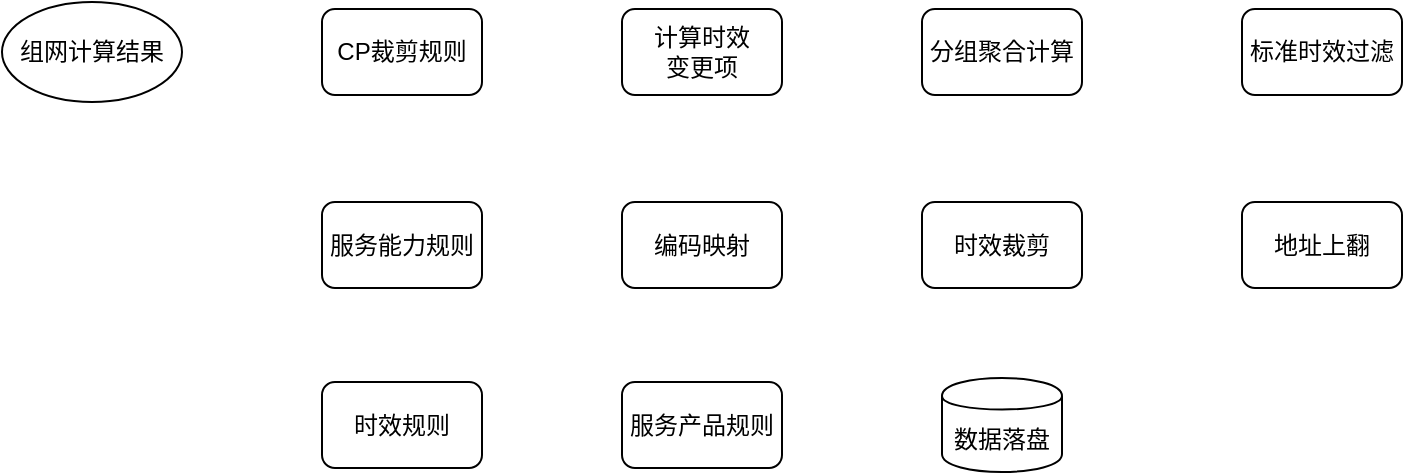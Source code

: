 <mxfile version="12.3.1" type="github" pages="1">
  <diagram id="Af5edt5PwYTcpyoGtm6h" name="Page-1">
    <mxGraphModel dx="946" dy="542" grid="1" gridSize="10" guides="1" tooltips="1" connect="1" arrows="1" fold="1" page="1" pageScale="1" pageWidth="827" pageHeight="1169" math="0" shadow="0">
      <root>
        <mxCell id="0"/>
        <mxCell id="1" parent="0"/>
        <mxCell id="oVEg28nPq0HRCkzIB7og-1" value="组网计算结果" style="ellipse;whiteSpace=wrap;html=1;" vertex="1" parent="1">
          <mxGeometry x="110" y="150" width="90" height="50" as="geometry"/>
        </mxCell>
        <mxCell id="oVEg28nPq0HRCkzIB7og-2" value="CP裁剪规则" style="rounded=1;whiteSpace=wrap;html=1;" vertex="1" parent="1">
          <mxGeometry x="270" y="153.5" width="80" height="43" as="geometry"/>
        </mxCell>
        <mxCell id="oVEg28nPq0HRCkzIB7og-3" value="计算时效&lt;br&gt;变更项" style="rounded=1;whiteSpace=wrap;html=1;" vertex="1" parent="1">
          <mxGeometry x="420" y="153.5" width="80" height="43" as="geometry"/>
        </mxCell>
        <mxCell id="oVEg28nPq0HRCkzIB7og-4" value="分组聚合计算" style="rounded=1;whiteSpace=wrap;html=1;" vertex="1" parent="1">
          <mxGeometry x="570" y="153.5" width="80" height="43" as="geometry"/>
        </mxCell>
        <mxCell id="oVEg28nPq0HRCkzIB7og-5" value="标准时效过滤" style="rounded=1;whiteSpace=wrap;html=1;" vertex="1" parent="1">
          <mxGeometry x="730" y="153.5" width="80" height="43" as="geometry"/>
        </mxCell>
        <mxCell id="oVEg28nPq0HRCkzIB7og-6" value="地址上翻" style="rounded=1;whiteSpace=wrap;html=1;" vertex="1" parent="1">
          <mxGeometry x="730" y="250" width="80" height="43" as="geometry"/>
        </mxCell>
        <mxCell id="oVEg28nPq0HRCkzIB7og-7" value="时效裁剪" style="rounded=1;whiteSpace=wrap;html=1;" vertex="1" parent="1">
          <mxGeometry x="570" y="250" width="80" height="43" as="geometry"/>
        </mxCell>
        <mxCell id="oVEg28nPq0HRCkzIB7og-8" value="编码映射" style="rounded=1;whiteSpace=wrap;html=1;" vertex="1" parent="1">
          <mxGeometry x="420" y="250" width="80" height="43" as="geometry"/>
        </mxCell>
        <mxCell id="oVEg28nPq0HRCkzIB7og-9" value="服务能力规则" style="rounded=1;whiteSpace=wrap;html=1;" vertex="1" parent="1">
          <mxGeometry x="270" y="250" width="80" height="43" as="geometry"/>
        </mxCell>
        <mxCell id="oVEg28nPq0HRCkzIB7og-10" value="时效规则" style="rounded=1;whiteSpace=wrap;html=1;" vertex="1" parent="1">
          <mxGeometry x="270" y="340" width="80" height="43" as="geometry"/>
        </mxCell>
        <mxCell id="oVEg28nPq0HRCkzIB7og-11" value="服务产品规则" style="rounded=1;whiteSpace=wrap;html=1;" vertex="1" parent="1">
          <mxGeometry x="420" y="340" width="80" height="43" as="geometry"/>
        </mxCell>
        <mxCell id="oVEg28nPq0HRCkzIB7og-13" value="数据落盘" style="shape=cylinder;whiteSpace=wrap;html=1;boundedLbl=1;backgroundOutline=1;" vertex="1" parent="1">
          <mxGeometry x="580" y="338" width="60" height="47" as="geometry"/>
        </mxCell>
      </root>
    </mxGraphModel>
  </diagram>
</mxfile>
